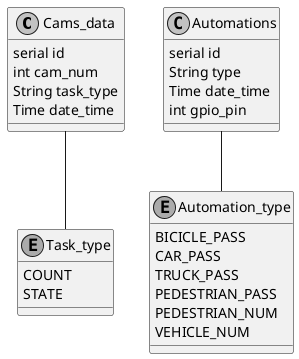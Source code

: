 @startuml
skinparam linetype ortho
skinparam Monochrome true


class Cams_data {
    serial id
    int cam_num
    String task_type
    Time date_time

}

class Automations {
    serial id
    String type
    Time date_time
    int gpio_pin
}

enum Task_type {
    COUNT 
    STATE
}

enum Automation_type {
    BICICLE_PASS
    CAR_PASS
    TRUCK_PASS
    PEDESTRIAN_PASS
    PEDESTRIAN_NUM
    VEHICLE_NUM
}

Automations -- Automation_type
Cams_data -- Task_type

@enduml